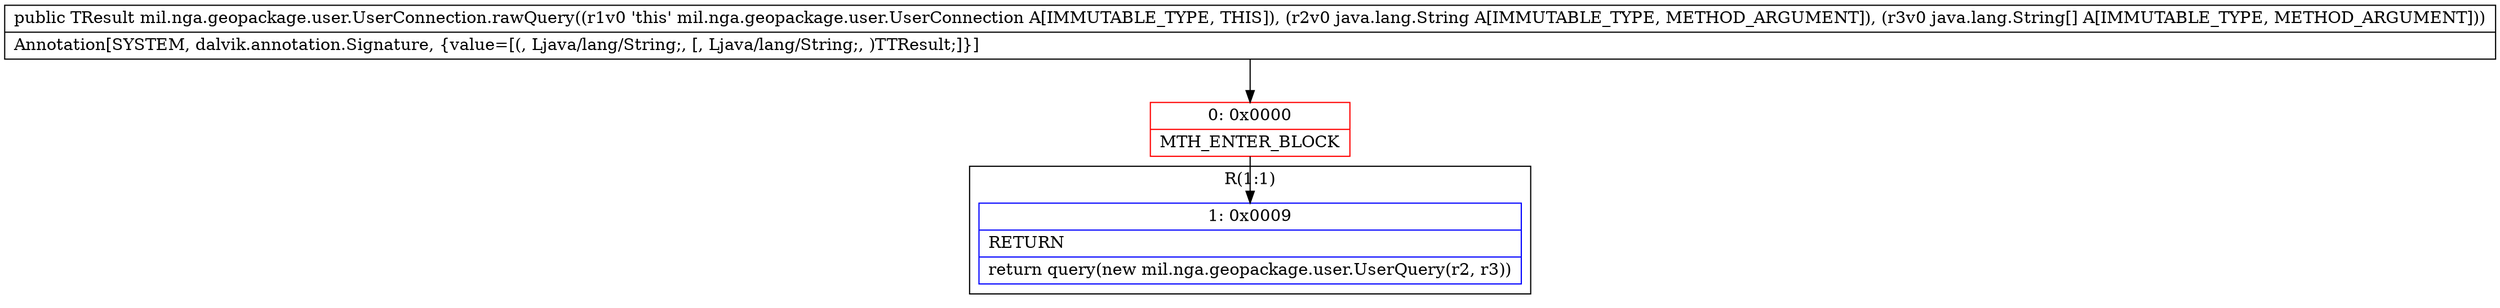 digraph "CFG formil.nga.geopackage.user.UserConnection.rawQuery(Ljava\/lang\/String;[Ljava\/lang\/String;)Lmil\/nga\/geopackage\/user\/UserCursor;" {
subgraph cluster_Region_37640380 {
label = "R(1:1)";
node [shape=record,color=blue];
Node_1 [shape=record,label="{1\:\ 0x0009|RETURN\l|return query(new mil.nga.geopackage.user.UserQuery(r2, r3))\l}"];
}
Node_0 [shape=record,color=red,label="{0\:\ 0x0000|MTH_ENTER_BLOCK\l}"];
MethodNode[shape=record,label="{public TResult mil.nga.geopackage.user.UserConnection.rawQuery((r1v0 'this' mil.nga.geopackage.user.UserConnection A[IMMUTABLE_TYPE, THIS]), (r2v0 java.lang.String A[IMMUTABLE_TYPE, METHOD_ARGUMENT]), (r3v0 java.lang.String[] A[IMMUTABLE_TYPE, METHOD_ARGUMENT]))  | Annotation[SYSTEM, dalvik.annotation.Signature, \{value=[(, Ljava\/lang\/String;, [, Ljava\/lang\/String;, )TTResult;]\}]\l}"];
MethodNode -> Node_0;
Node_0 -> Node_1;
}

